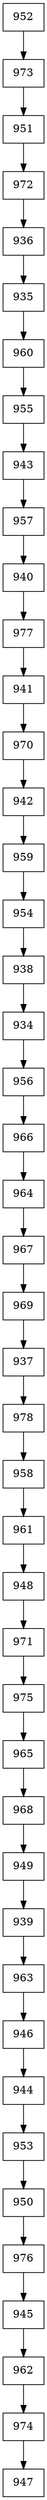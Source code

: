 digraph G {
  node [shape=record];
  node0 [label="{952}"];
  node0 -> node1;
  node1 [label="{973}"];
  node1 -> node2;
  node2 [label="{951}"];
  node2 -> node3;
  node3 [label="{972}"];
  node3 -> node4;
  node4 [label="{936}"];
  node4 -> node5;
  node5 [label="{935}"];
  node5 -> node6;
  node6 [label="{960}"];
  node6 -> node7;
  node7 [label="{955}"];
  node7 -> node8;
  node8 [label="{943}"];
  node8 -> node9;
  node9 [label="{957}"];
  node9 -> node10;
  node10 [label="{940}"];
  node10 -> node11;
  node11 [label="{977}"];
  node11 -> node12;
  node12 [label="{941}"];
  node12 -> node13;
  node13 [label="{970}"];
  node13 -> node14;
  node14 [label="{942}"];
  node14 -> node15;
  node15 [label="{959}"];
  node15 -> node16;
  node16 [label="{954}"];
  node16 -> node17;
  node17 [label="{938}"];
  node17 -> node18;
  node18 [label="{934}"];
  node18 -> node19;
  node19 [label="{956}"];
  node19 -> node20;
  node20 [label="{966}"];
  node20 -> node21;
  node21 [label="{964}"];
  node21 -> node22;
  node22 [label="{967}"];
  node22 -> node23;
  node23 [label="{969}"];
  node23 -> node24;
  node24 [label="{937}"];
  node24 -> node25;
  node25 [label="{978}"];
  node25 -> node26;
  node26 [label="{958}"];
  node26 -> node27;
  node27 [label="{961}"];
  node27 -> node28;
  node28 [label="{948}"];
  node28 -> node29;
  node29 [label="{971}"];
  node29 -> node30;
  node30 [label="{975}"];
  node30 -> node31;
  node31 [label="{965}"];
  node31 -> node32;
  node32 [label="{968}"];
  node32 -> node33;
  node33 [label="{949}"];
  node33 -> node34;
  node34 [label="{939}"];
  node34 -> node35;
  node35 [label="{963}"];
  node35 -> node36;
  node36 [label="{946}"];
  node36 -> node37;
  node37 [label="{944}"];
  node37 -> node38;
  node38 [label="{953}"];
  node38 -> node39;
  node39 [label="{950}"];
  node39 -> node40;
  node40 [label="{976}"];
  node40 -> node41;
  node41 [label="{945}"];
  node41 -> node42;
  node42 [label="{962}"];
  node42 -> node43;
  node43 [label="{974}"];
  node43 -> node44;
  node44 [label="{947}"];
}
